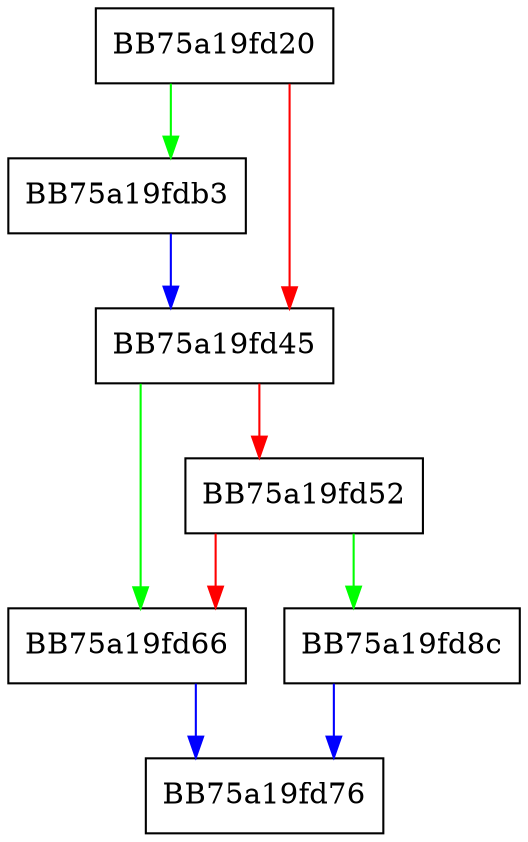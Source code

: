 digraph merge_R {
  node [shape="box"];
  graph [splines=ortho];
  BB75a19fd20 -> BB75a19fdb3 [color="green"];
  BB75a19fd20 -> BB75a19fd45 [color="red"];
  BB75a19fd45 -> BB75a19fd66 [color="green"];
  BB75a19fd45 -> BB75a19fd52 [color="red"];
  BB75a19fd52 -> BB75a19fd8c [color="green"];
  BB75a19fd52 -> BB75a19fd66 [color="red"];
  BB75a19fd66 -> BB75a19fd76 [color="blue"];
  BB75a19fd8c -> BB75a19fd76 [color="blue"];
  BB75a19fdb3 -> BB75a19fd45 [color="blue"];
}